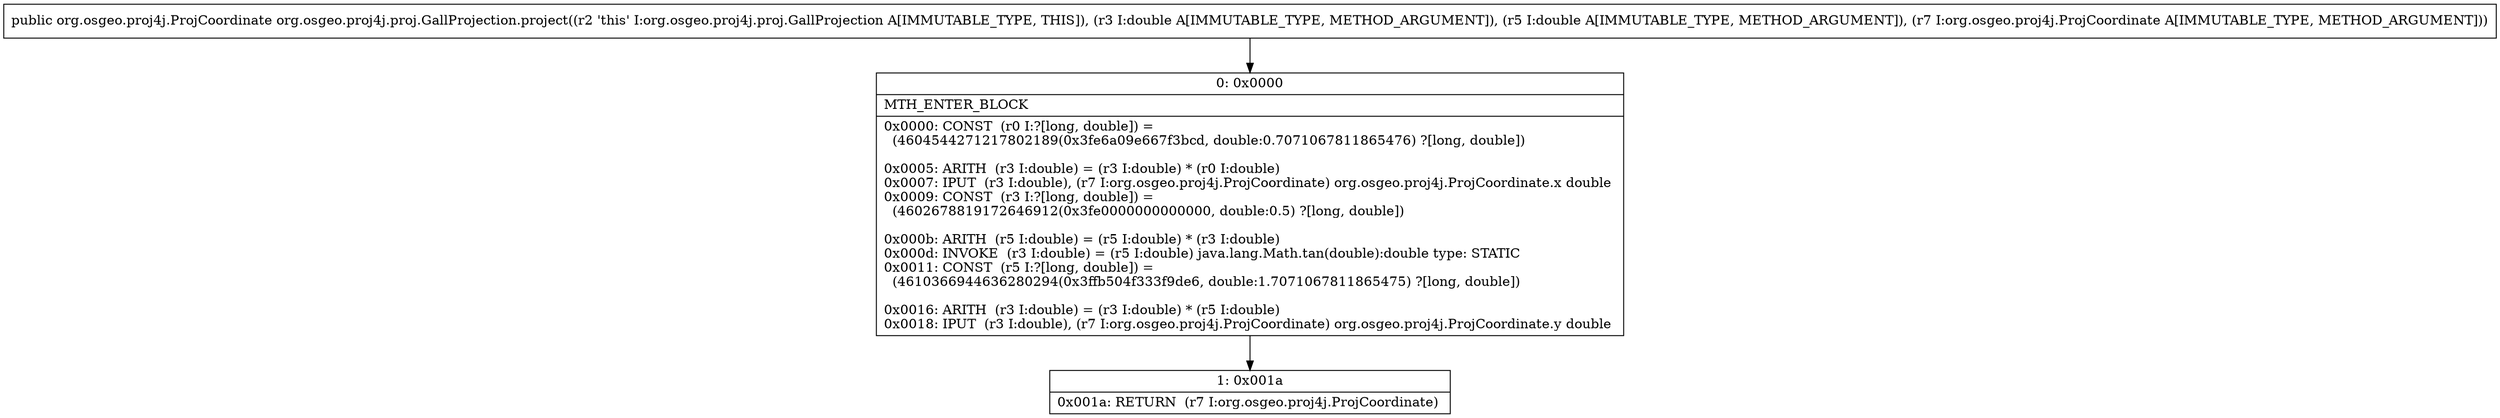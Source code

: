 digraph "CFG fororg.osgeo.proj4j.proj.GallProjection.project(DDLorg\/osgeo\/proj4j\/ProjCoordinate;)Lorg\/osgeo\/proj4j\/ProjCoordinate;" {
Node_0 [shape=record,label="{0\:\ 0x0000|MTH_ENTER_BLOCK\l|0x0000: CONST  (r0 I:?[long, double]) = \l  (4604544271217802189(0x3fe6a09e667f3bcd, double:0.7071067811865476) ?[long, double])\l \l0x0005: ARITH  (r3 I:double) = (r3 I:double) * (r0 I:double) \l0x0007: IPUT  (r3 I:double), (r7 I:org.osgeo.proj4j.ProjCoordinate) org.osgeo.proj4j.ProjCoordinate.x double \l0x0009: CONST  (r3 I:?[long, double]) = \l  (4602678819172646912(0x3fe0000000000000, double:0.5) ?[long, double])\l \l0x000b: ARITH  (r5 I:double) = (r5 I:double) * (r3 I:double) \l0x000d: INVOKE  (r3 I:double) = (r5 I:double) java.lang.Math.tan(double):double type: STATIC \l0x0011: CONST  (r5 I:?[long, double]) = \l  (4610366944636280294(0x3ffb504f333f9de6, double:1.7071067811865475) ?[long, double])\l \l0x0016: ARITH  (r3 I:double) = (r3 I:double) * (r5 I:double) \l0x0018: IPUT  (r3 I:double), (r7 I:org.osgeo.proj4j.ProjCoordinate) org.osgeo.proj4j.ProjCoordinate.y double \l}"];
Node_1 [shape=record,label="{1\:\ 0x001a|0x001a: RETURN  (r7 I:org.osgeo.proj4j.ProjCoordinate) \l}"];
MethodNode[shape=record,label="{public org.osgeo.proj4j.ProjCoordinate org.osgeo.proj4j.proj.GallProjection.project((r2 'this' I:org.osgeo.proj4j.proj.GallProjection A[IMMUTABLE_TYPE, THIS]), (r3 I:double A[IMMUTABLE_TYPE, METHOD_ARGUMENT]), (r5 I:double A[IMMUTABLE_TYPE, METHOD_ARGUMENT]), (r7 I:org.osgeo.proj4j.ProjCoordinate A[IMMUTABLE_TYPE, METHOD_ARGUMENT])) }"];
MethodNode -> Node_0;
Node_0 -> Node_1;
}

